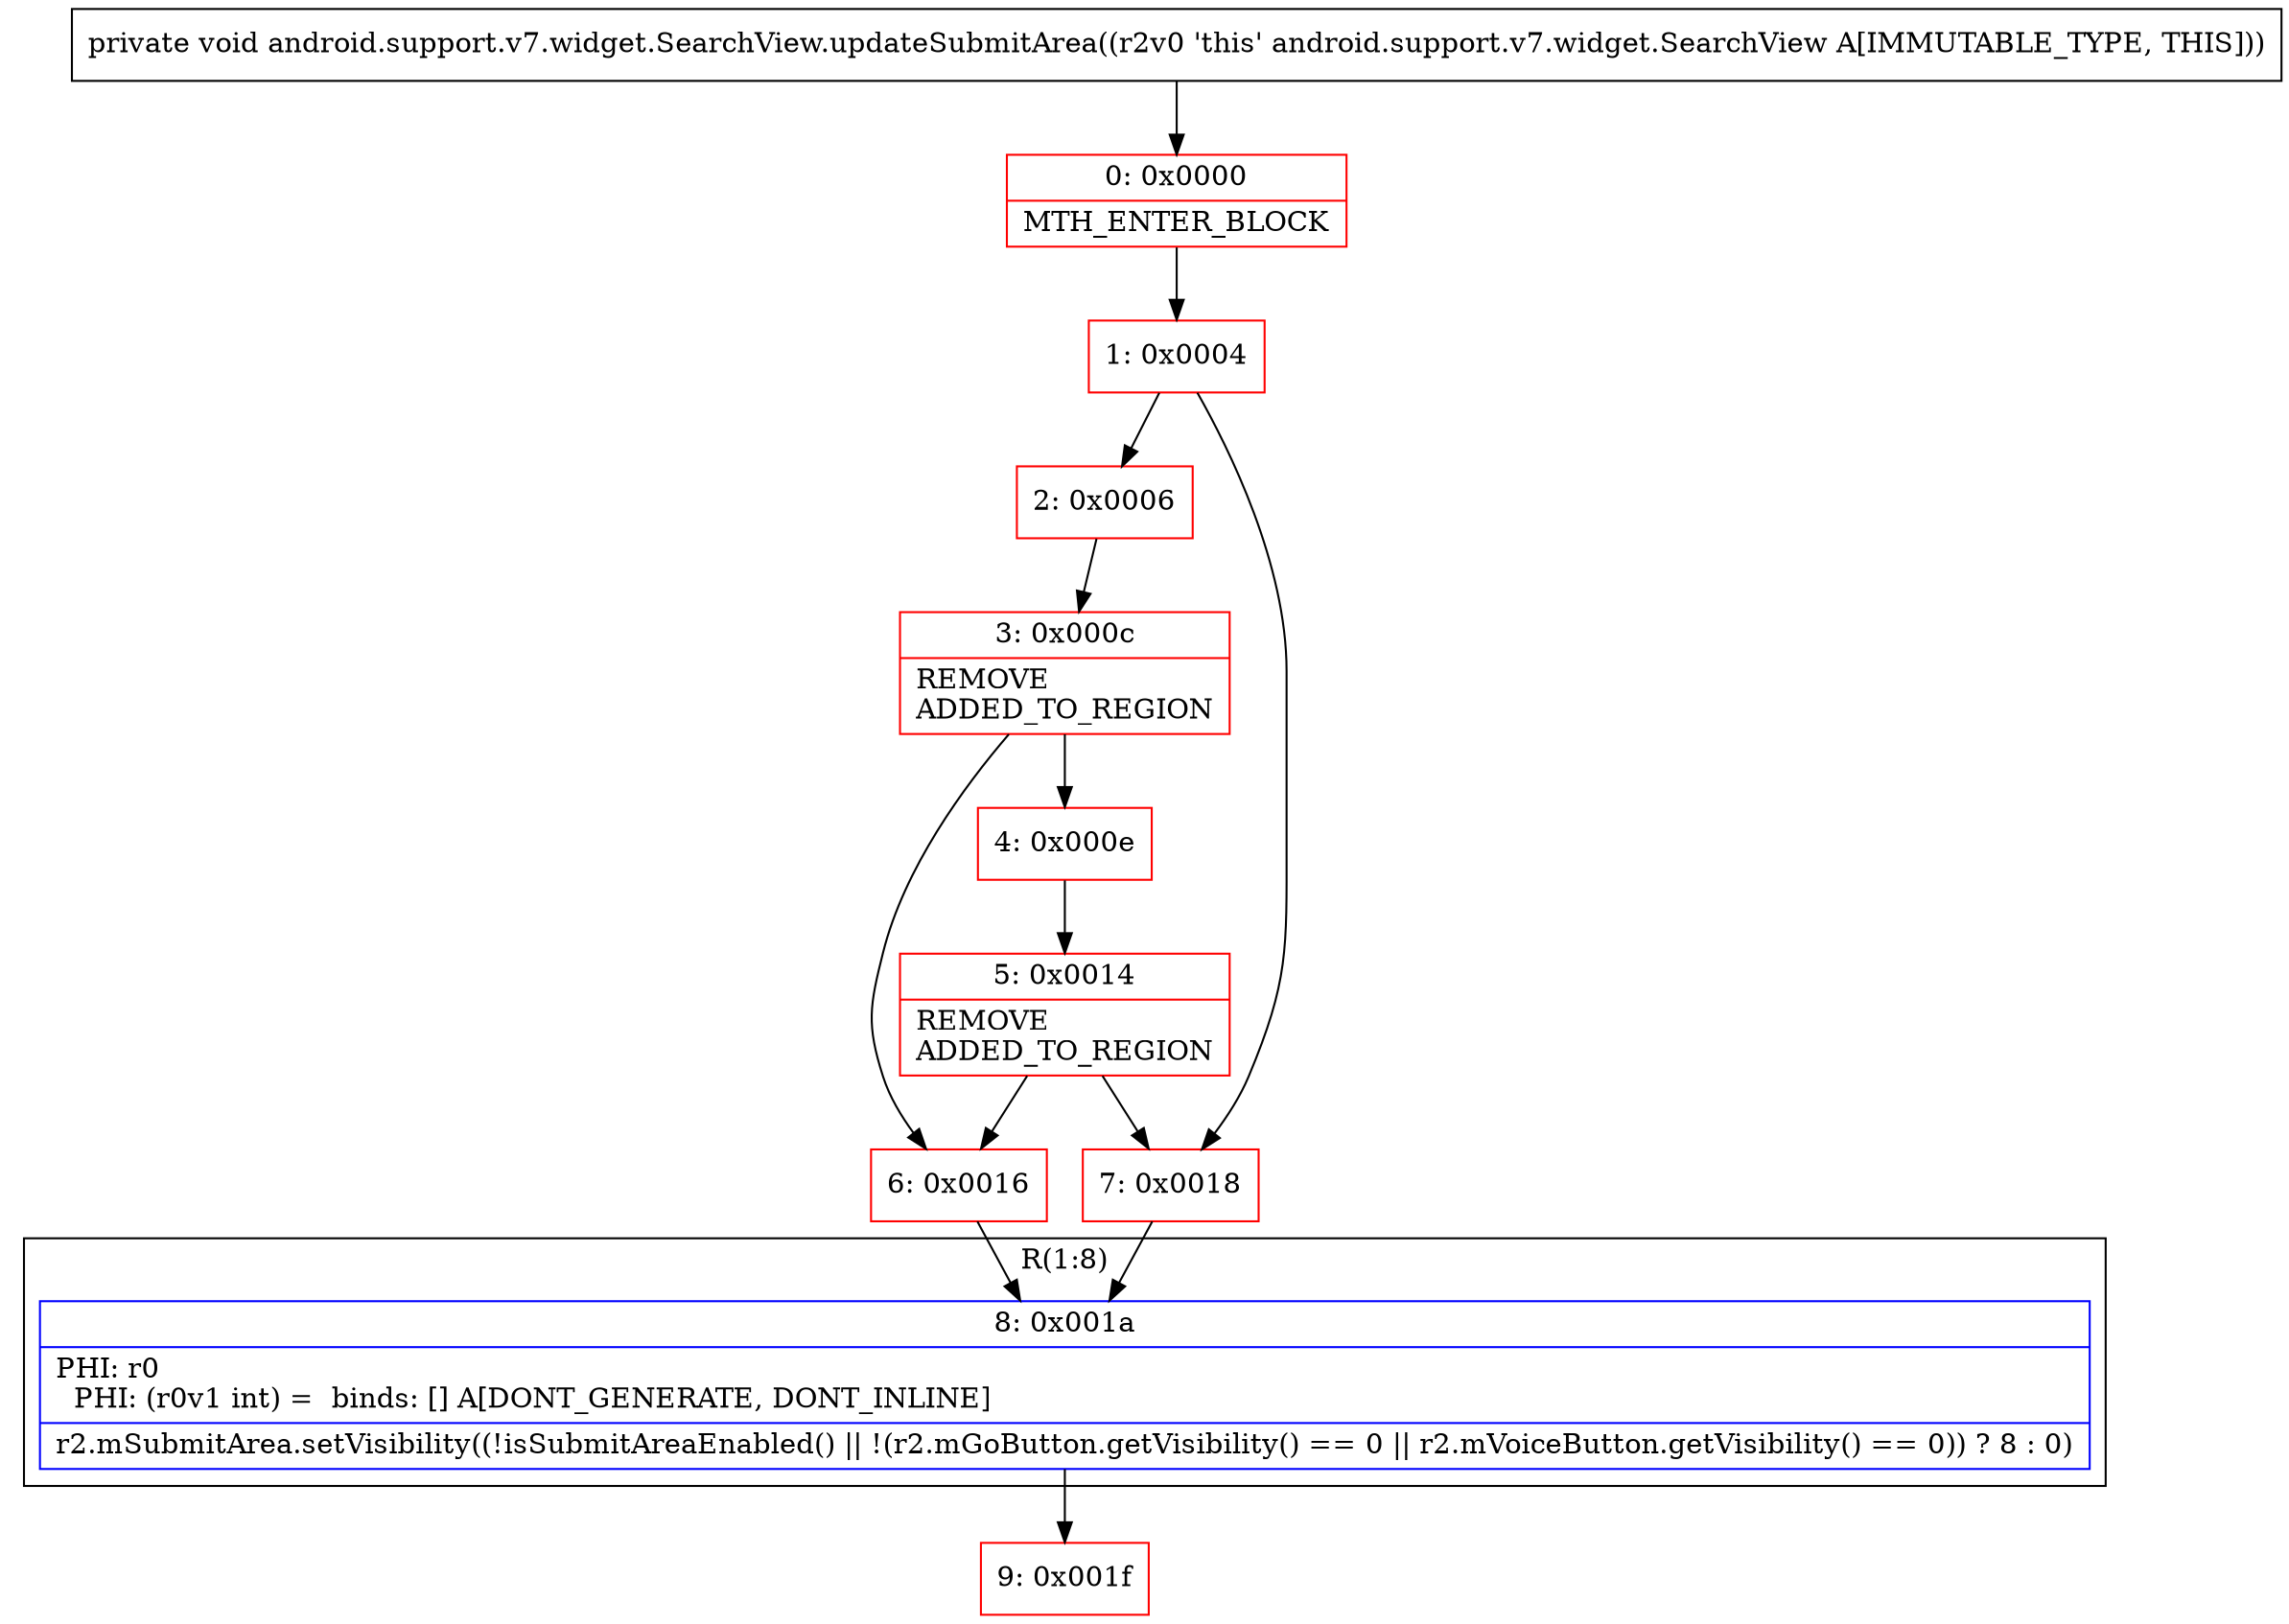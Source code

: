 digraph "CFG forandroid.support.v7.widget.SearchView.updateSubmitArea()V" {
subgraph cluster_Region_1662696422 {
label = "R(1:8)";
node [shape=record,color=blue];
Node_8 [shape=record,label="{8\:\ 0x001a|PHI: r0 \l  PHI: (r0v1 int) =  binds: [] A[DONT_GENERATE, DONT_INLINE]\l|r2.mSubmitArea.setVisibility((!isSubmitAreaEnabled() \|\| !(r2.mGoButton.getVisibility() == 0 \|\| r2.mVoiceButton.getVisibility() == 0)) ? 8 : 0)\l}"];
}
Node_0 [shape=record,color=red,label="{0\:\ 0x0000|MTH_ENTER_BLOCK\l}"];
Node_1 [shape=record,color=red,label="{1\:\ 0x0004}"];
Node_2 [shape=record,color=red,label="{2\:\ 0x0006}"];
Node_3 [shape=record,color=red,label="{3\:\ 0x000c|REMOVE\lADDED_TO_REGION\l}"];
Node_4 [shape=record,color=red,label="{4\:\ 0x000e}"];
Node_5 [shape=record,color=red,label="{5\:\ 0x0014|REMOVE\lADDED_TO_REGION\l}"];
Node_6 [shape=record,color=red,label="{6\:\ 0x0016}"];
Node_7 [shape=record,color=red,label="{7\:\ 0x0018}"];
Node_9 [shape=record,color=red,label="{9\:\ 0x001f}"];
MethodNode[shape=record,label="{private void android.support.v7.widget.SearchView.updateSubmitArea((r2v0 'this' android.support.v7.widget.SearchView A[IMMUTABLE_TYPE, THIS])) }"];
MethodNode -> Node_0;
Node_8 -> Node_9;
Node_0 -> Node_1;
Node_1 -> Node_2;
Node_1 -> Node_7;
Node_2 -> Node_3;
Node_3 -> Node_4;
Node_3 -> Node_6;
Node_4 -> Node_5;
Node_5 -> Node_6;
Node_5 -> Node_7;
Node_6 -> Node_8;
Node_7 -> Node_8;
}

